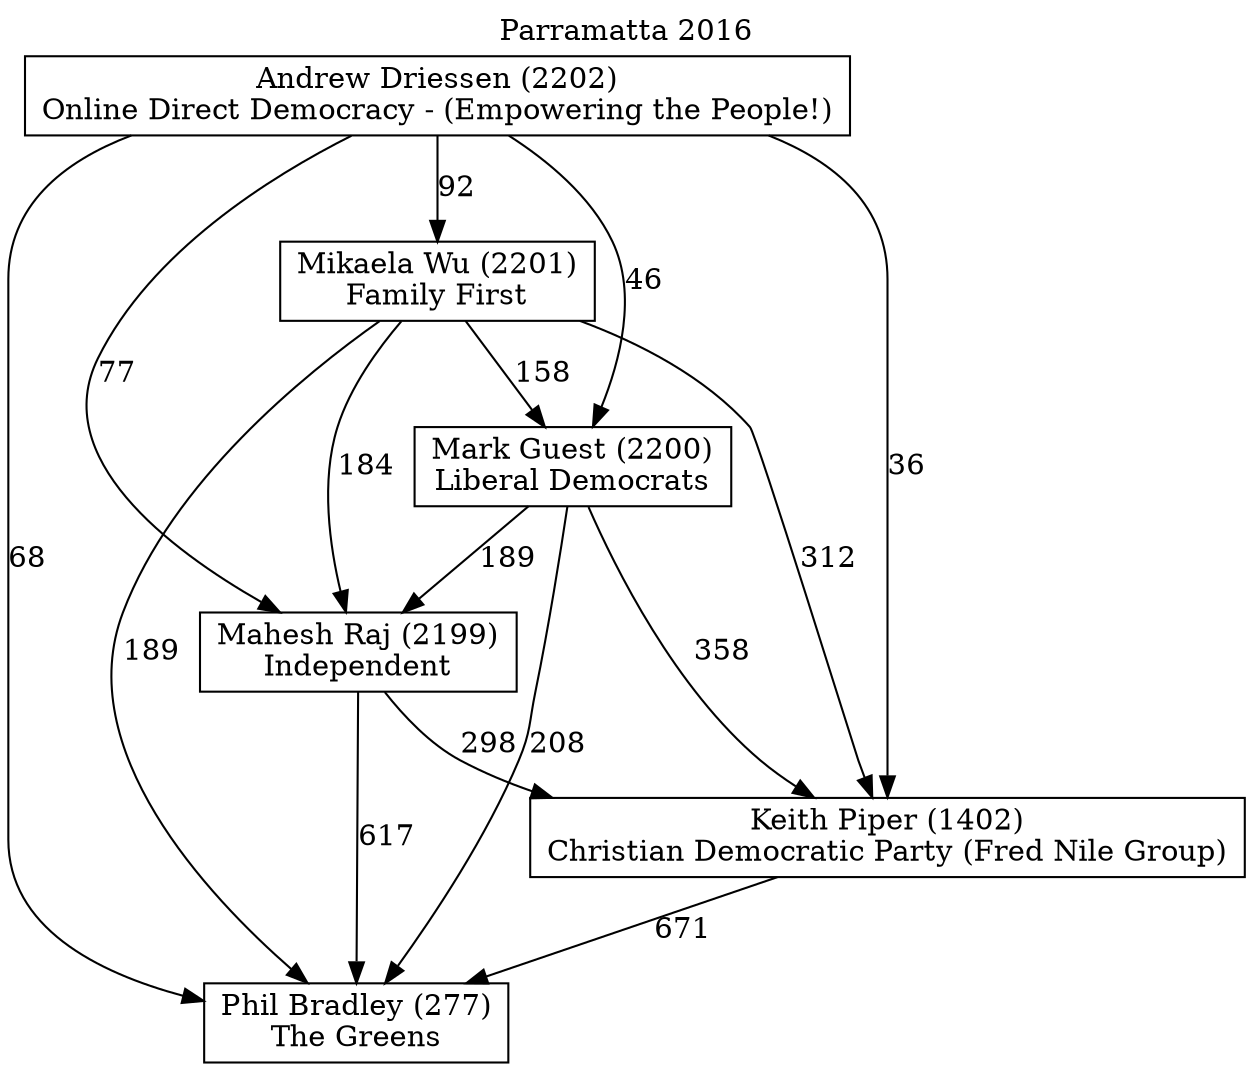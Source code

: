 // House preference flow
digraph "Phil Bradley (277)_Parramatta_2016" {
	graph [label="Parramatta 2016" labelloc=t mclimit=10]
	node [shape=box]
	"Andrew Driessen (2202)" [label="Andrew Driessen (2202)
Online Direct Democracy - (Empowering the People!)"]
	"Mahesh Raj (2199)" [label="Mahesh Raj (2199)
Independent"]
	"Keith Piper (1402)" [label="Keith Piper (1402)
Christian Democratic Party (Fred Nile Group)"]
	"Phil Bradley (277)" [label="Phil Bradley (277)
The Greens"]
	"Mark Guest (2200)" [label="Mark Guest (2200)
Liberal Democrats"]
	"Mikaela Wu (2201)" [label="Mikaela Wu (2201)
Family First"]
	"Mikaela Wu (2201)" -> "Phil Bradley (277)" [label=189]
	"Andrew Driessen (2202)" -> "Mahesh Raj (2199)" [label=77]
	"Keith Piper (1402)" -> "Phil Bradley (277)" [label=671]
	"Andrew Driessen (2202)" -> "Phil Bradley (277)" [label=68]
	"Andrew Driessen (2202)" -> "Keith Piper (1402)" [label=36]
	"Mahesh Raj (2199)" -> "Phil Bradley (277)" [label=617]
	"Mikaela Wu (2201)" -> "Mahesh Raj (2199)" [label=184]
	"Mark Guest (2200)" -> "Mahesh Raj (2199)" [label=189]
	"Mikaela Wu (2201)" -> "Keith Piper (1402)" [label=312]
	"Mark Guest (2200)" -> "Phil Bradley (277)" [label=208]
	"Mark Guest (2200)" -> "Keith Piper (1402)" [label=358]
	"Mikaela Wu (2201)" -> "Mark Guest (2200)" [label=158]
	"Mahesh Raj (2199)" -> "Keith Piper (1402)" [label=298]
	"Andrew Driessen (2202)" -> "Mark Guest (2200)" [label=46]
	"Andrew Driessen (2202)" -> "Mikaela Wu (2201)" [label=92]
}
